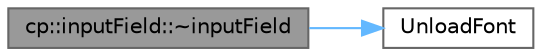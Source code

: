 digraph "cp::inputField::~inputField"
{
 // INTERACTIVE_SVG=YES
 // LATEX_PDF_SIZE
  bgcolor="transparent";
  edge [fontname=Helvetica,fontsize=10,labelfontname=Helvetica,labelfontsize=10];
  node [fontname=Helvetica,fontsize=10,shape=box,height=0.2,width=0.4];
  rankdir="LR";
  Node1 [label="cp::inputField::~inputField",height=0.2,width=0.4,color="gray40", fillcolor="grey60", style="filled", fontcolor="black",tooltip=" "];
  Node1 -> Node2 [color="steelblue1",style="solid"];
  Node2 [label="UnloadFont",height=0.2,width=0.4,color="grey40", fillcolor="white", style="filled",URL="$raylib_8h.html#ace33902723320909bc104982d6dfb0f1",tooltip=" "];
}
